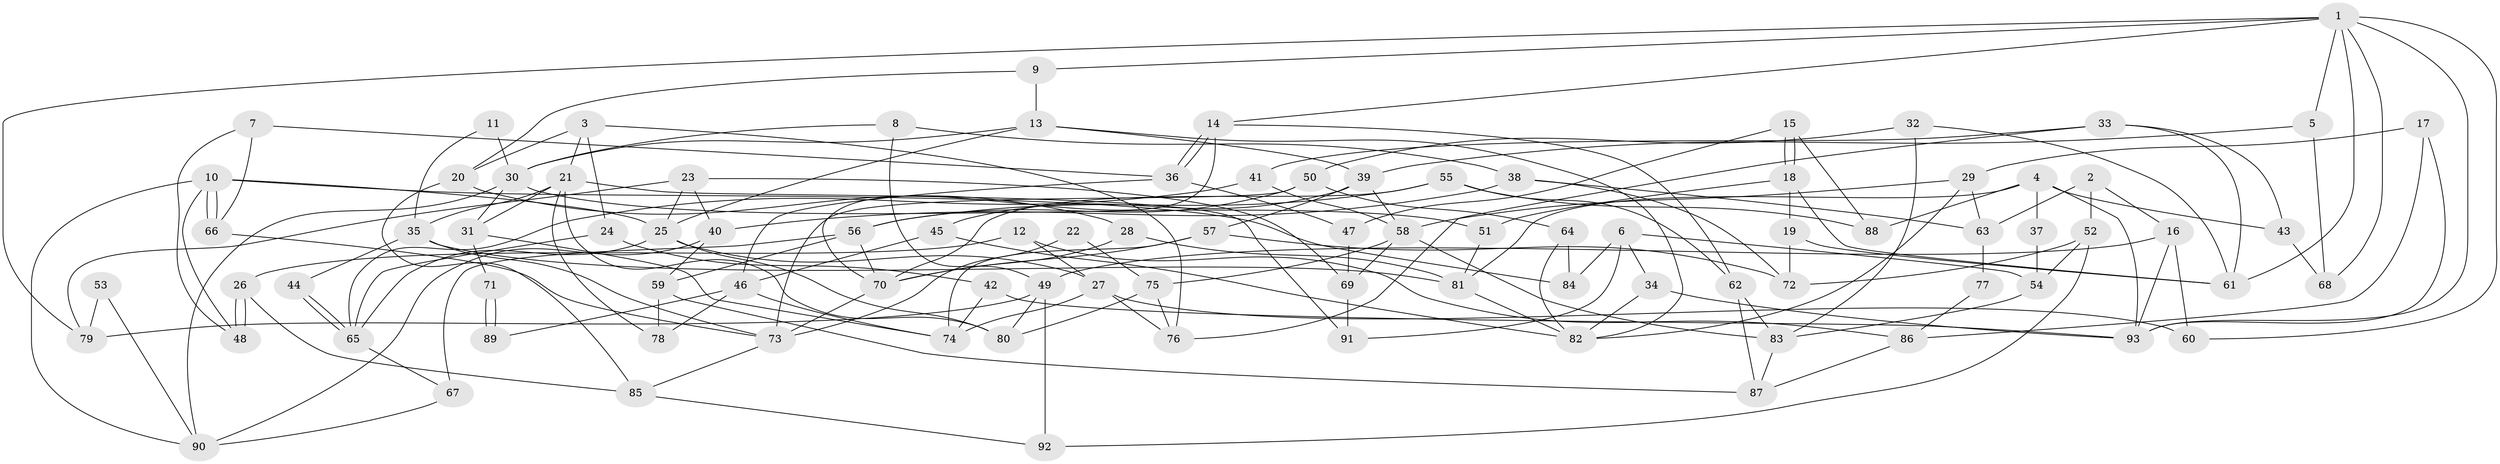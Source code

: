 // coarse degree distribution, {8: 0.08928571428571429, 15: 0.017857142857142856, 12: 0.017857142857142856, 3: 0.2857142857142857, 9: 0.03571428571428571, 5: 0.14285714285714285, 10: 0.03571428571428571, 7: 0.017857142857142856, 4: 0.19642857142857142, 6: 0.03571428571428571, 2: 0.125}
// Generated by graph-tools (version 1.1) at 2025/50/03/04/25 22:50:58]
// undirected, 93 vertices, 186 edges
graph export_dot {
  node [color=gray90,style=filled];
  1;
  2;
  3;
  4;
  5;
  6;
  7;
  8;
  9;
  10;
  11;
  12;
  13;
  14;
  15;
  16;
  17;
  18;
  19;
  20;
  21;
  22;
  23;
  24;
  25;
  26;
  27;
  28;
  29;
  30;
  31;
  32;
  33;
  34;
  35;
  36;
  37;
  38;
  39;
  40;
  41;
  42;
  43;
  44;
  45;
  46;
  47;
  48;
  49;
  50;
  51;
  52;
  53;
  54;
  55;
  56;
  57;
  58;
  59;
  60;
  61;
  62;
  63;
  64;
  65;
  66;
  67;
  68;
  69;
  70;
  71;
  72;
  73;
  74;
  75;
  76;
  77;
  78;
  79;
  80;
  81;
  82;
  83;
  84;
  85;
  86;
  87;
  88;
  89;
  90;
  91;
  92;
  93;
  1 -- 5;
  1 -- 14;
  1 -- 9;
  1 -- 60;
  1 -- 61;
  1 -- 68;
  1 -- 79;
  1 -- 93;
  2 -- 52;
  2 -- 63;
  2 -- 16;
  3 -- 76;
  3 -- 21;
  3 -- 20;
  3 -- 24;
  4 -- 93;
  4 -- 81;
  4 -- 37;
  4 -- 43;
  4 -- 88;
  5 -- 39;
  5 -- 68;
  6 -- 84;
  6 -- 91;
  6 -- 34;
  6 -- 54;
  7 -- 48;
  7 -- 66;
  7 -- 36;
  8 -- 38;
  8 -- 49;
  8 -- 30;
  9 -- 13;
  9 -- 20;
  10 -- 25;
  10 -- 66;
  10 -- 66;
  10 -- 48;
  10 -- 84;
  10 -- 90;
  11 -- 30;
  11 -- 35;
  12 -- 27;
  12 -- 86;
  12 -- 26;
  13 -- 25;
  13 -- 82;
  13 -- 30;
  13 -- 39;
  14 -- 36;
  14 -- 36;
  14 -- 70;
  14 -- 62;
  15 -- 88;
  15 -- 18;
  15 -- 18;
  15 -- 47;
  16 -- 49;
  16 -- 60;
  16 -- 93;
  17 -- 29;
  17 -- 93;
  17 -- 86;
  18 -- 61;
  18 -- 19;
  18 -- 51;
  19 -- 61;
  19 -- 72;
  20 -- 28;
  20 -- 85;
  21 -- 31;
  21 -- 35;
  21 -- 78;
  21 -- 80;
  21 -- 91;
  22 -- 75;
  22 -- 73;
  23 -- 25;
  23 -- 40;
  23 -- 69;
  23 -- 79;
  24 -- 42;
  24 -- 65;
  25 -- 65;
  25 -- 27;
  25 -- 80;
  26 -- 48;
  26 -- 48;
  26 -- 85;
  27 -- 60;
  27 -- 74;
  27 -- 76;
  28 -- 70;
  28 -- 81;
  29 -- 58;
  29 -- 82;
  29 -- 63;
  30 -- 31;
  30 -- 51;
  30 -- 90;
  31 -- 74;
  31 -- 71;
  32 -- 50;
  32 -- 61;
  32 -- 83;
  33 -- 41;
  33 -- 76;
  33 -- 43;
  33 -- 61;
  34 -- 93;
  34 -- 82;
  35 -- 73;
  35 -- 81;
  35 -- 44;
  36 -- 46;
  36 -- 47;
  37 -- 54;
  38 -- 72;
  38 -- 40;
  38 -- 63;
  39 -- 45;
  39 -- 57;
  39 -- 58;
  40 -- 59;
  40 -- 90;
  41 -- 65;
  41 -- 58;
  42 -- 74;
  42 -- 93;
  43 -- 68;
  44 -- 65;
  44 -- 65;
  45 -- 82;
  45 -- 46;
  46 -- 78;
  46 -- 74;
  46 -- 89;
  47 -- 69;
  49 -- 79;
  49 -- 80;
  49 -- 92;
  50 -- 73;
  50 -- 56;
  50 -- 64;
  51 -- 81;
  52 -- 92;
  52 -- 54;
  52 -- 72;
  53 -- 90;
  53 -- 79;
  54 -- 83;
  55 -- 70;
  55 -- 62;
  55 -- 56;
  55 -- 88;
  56 -- 67;
  56 -- 59;
  56 -- 70;
  57 -- 72;
  57 -- 70;
  57 -- 74;
  58 -- 69;
  58 -- 75;
  58 -- 83;
  59 -- 87;
  59 -- 78;
  62 -- 83;
  62 -- 87;
  63 -- 77;
  64 -- 82;
  64 -- 84;
  65 -- 67;
  66 -- 73;
  67 -- 90;
  69 -- 91;
  70 -- 73;
  71 -- 89;
  71 -- 89;
  73 -- 85;
  75 -- 80;
  75 -- 76;
  77 -- 86;
  81 -- 82;
  83 -- 87;
  85 -- 92;
  86 -- 87;
}
